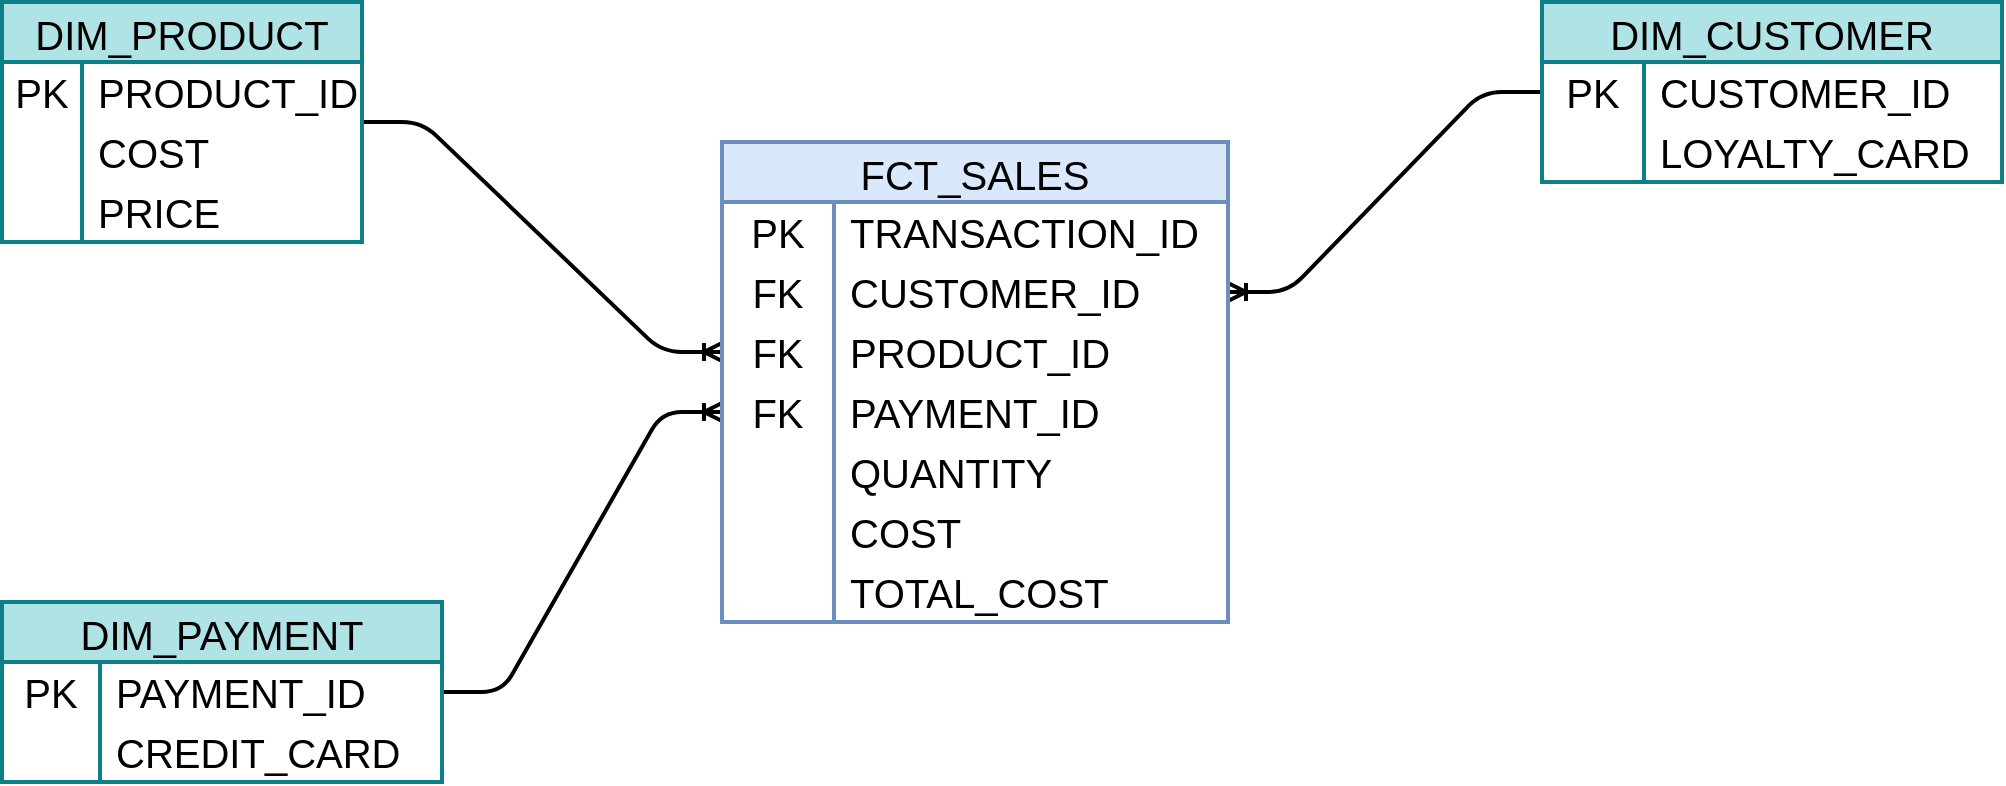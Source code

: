 <mxfile>
    <diagram id="CHzNSNOX3hQ3IKnL6ooe" name="logical_model">
        <mxGraphModel dx="1063" dy="668" grid="1" gridSize="10" guides="1" tooltips="1" connect="1" arrows="1" fold="1" page="1" pageScale="1" pageWidth="827" pageHeight="1169" math="0" shadow="0">
            <root>
                <mxCell id="0"/>
                <mxCell id="1" parent="0"/>
                <mxCell id="65" style="edgeStyle=entityRelationEdgeStyle;html=1;entryX=1;entryY=0.5;entryDx=0;entryDy=0;strokeWidth=2;endArrow=ERoneToMany;endFill=0;" edge="1" parent="1" source="11" target="45">
                    <mxGeometry relative="1" as="geometry"/>
                </mxCell>
                <mxCell id="11" value="DIM_CUSTOMER" style="shape=table;startSize=30;container=1;collapsible=0;childLayout=tableLayout;fixedRows=1;rowLines=0;fontStyle=0;strokeColor=#0e8088;fontSize=20;strokeWidth=2;fillColor=#b0e3e6;" vertex="1" parent="1">
                    <mxGeometry x="920" y="100" width="230" height="90" as="geometry"/>
                </mxCell>
                <mxCell id="12" value="" style="shape=tableRow;horizontal=0;startSize=0;swimlaneHead=0;swimlaneBody=0;top=0;left=0;bottom=0;right=0;collapsible=0;dropTarget=0;fillColor=none;points=[[0,0.5],[1,0.5]];portConstraint=eastwest;strokeColor=inherit;fontSize=20;strokeWidth=2;" vertex="1" parent="11">
                    <mxGeometry y="30" width="230" height="30" as="geometry"/>
                </mxCell>
                <mxCell id="13" value="PK" style="shape=partialRectangle;html=1;whiteSpace=wrap;connectable=0;fillColor=none;top=0;left=0;bottom=0;right=0;overflow=hidden;pointerEvents=1;strokeColor=inherit;fontSize=20;strokeWidth=2;" vertex="1" parent="12">
                    <mxGeometry width="51" height="30" as="geometry">
                        <mxRectangle width="51" height="30" as="alternateBounds"/>
                    </mxGeometry>
                </mxCell>
                <mxCell id="14" value="CUSTOMER_ID" style="shape=partialRectangle;html=1;whiteSpace=wrap;connectable=0;fillColor=none;top=0;left=0;bottom=0;right=0;align=left;spacingLeft=6;overflow=hidden;strokeColor=inherit;fontSize=20;strokeWidth=2;" vertex="1" parent="12">
                    <mxGeometry x="51" width="179" height="30" as="geometry">
                        <mxRectangle width="179" height="30" as="alternateBounds"/>
                    </mxGeometry>
                </mxCell>
                <mxCell id="18" value="" style="shape=tableRow;horizontal=0;startSize=0;swimlaneHead=0;swimlaneBody=0;top=0;left=0;bottom=0;right=0;collapsible=0;dropTarget=0;fillColor=none;points=[[0,0.5],[1,0.5]];portConstraint=eastwest;strokeColor=inherit;fontSize=20;strokeWidth=2;" vertex="1" parent="11">
                    <mxGeometry y="60" width="230" height="30" as="geometry"/>
                </mxCell>
                <mxCell id="19" value="" style="shape=partialRectangle;html=1;whiteSpace=wrap;connectable=0;fillColor=none;top=0;left=0;bottom=0;right=0;overflow=hidden;strokeColor=inherit;fontSize=20;strokeWidth=2;" vertex="1" parent="18">
                    <mxGeometry width="51" height="30" as="geometry">
                        <mxRectangle width="51" height="30" as="alternateBounds"/>
                    </mxGeometry>
                </mxCell>
                <mxCell id="20" value="LOYALTY_CARD" style="shape=partialRectangle;html=1;whiteSpace=wrap;connectable=0;fillColor=none;top=0;left=0;bottom=0;right=0;align=left;spacingLeft=6;overflow=hidden;strokeColor=inherit;fontSize=20;strokeWidth=2;" vertex="1" parent="18">
                    <mxGeometry x="51" width="179" height="30" as="geometry">
                        <mxRectangle width="179" height="30" as="alternateBounds"/>
                    </mxGeometry>
                </mxCell>
                <mxCell id="64" style="edgeStyle=entityRelationEdgeStyle;html=1;entryX=0;entryY=0.5;entryDx=0;entryDy=0;endArrow=ERoneToMany;endFill=0;strokeWidth=2;" edge="1" parent="1" source="21" target="48">
                    <mxGeometry relative="1" as="geometry"/>
                </mxCell>
                <mxCell id="21" value="DIM_PRODUCT" style="shape=table;startSize=30;container=1;collapsible=0;childLayout=tableLayout;fixedRows=1;rowLines=0;fontStyle=0;strokeColor=#0e8088;fontSize=20;strokeWidth=2;fillColor=#b0e3e6;" vertex="1" parent="1">
                    <mxGeometry x="150" y="100" width="180" height="120" as="geometry"/>
                </mxCell>
                <mxCell id="22" value="" style="shape=tableRow;horizontal=0;startSize=0;swimlaneHead=0;swimlaneBody=0;top=0;left=0;bottom=0;right=0;collapsible=0;dropTarget=0;fillColor=none;points=[[0,0.5],[1,0.5]];portConstraint=eastwest;strokeColor=inherit;fontSize=20;strokeWidth=2;" vertex="1" parent="21">
                    <mxGeometry y="30" width="180" height="30" as="geometry"/>
                </mxCell>
                <mxCell id="23" value="PK" style="shape=partialRectangle;html=1;whiteSpace=wrap;connectable=0;fillColor=none;top=0;left=0;bottom=0;right=0;overflow=hidden;pointerEvents=1;strokeColor=inherit;fontSize=20;strokeWidth=2;" vertex="1" parent="22">
                    <mxGeometry width="40" height="30" as="geometry">
                        <mxRectangle width="40" height="30" as="alternateBounds"/>
                    </mxGeometry>
                </mxCell>
                <mxCell id="24" value="PRODUCT_ID" style="shape=partialRectangle;html=1;whiteSpace=wrap;connectable=0;fillColor=none;top=0;left=0;bottom=0;right=0;align=left;spacingLeft=6;overflow=hidden;strokeColor=inherit;fontSize=20;strokeWidth=2;" vertex="1" parent="22">
                    <mxGeometry x="40" width="140" height="30" as="geometry">
                        <mxRectangle width="140" height="30" as="alternateBounds"/>
                    </mxGeometry>
                </mxCell>
                <mxCell id="25" value="" style="shape=tableRow;horizontal=0;startSize=0;swimlaneHead=0;swimlaneBody=0;top=0;left=0;bottom=0;right=0;collapsible=0;dropTarget=0;fillColor=none;points=[[0,0.5],[1,0.5]];portConstraint=eastwest;strokeColor=inherit;fontSize=20;strokeWidth=2;" vertex="1" parent="21">
                    <mxGeometry y="60" width="180" height="30" as="geometry"/>
                </mxCell>
                <mxCell id="26" value="" style="shape=partialRectangle;html=1;whiteSpace=wrap;connectable=0;fillColor=none;top=0;left=0;bottom=0;right=0;overflow=hidden;strokeColor=inherit;fontSize=20;strokeWidth=2;" vertex="1" parent="25">
                    <mxGeometry width="40" height="30" as="geometry">
                        <mxRectangle width="40" height="30" as="alternateBounds"/>
                    </mxGeometry>
                </mxCell>
                <mxCell id="27" value="COST" style="shape=partialRectangle;html=1;whiteSpace=wrap;connectable=0;fillColor=none;top=0;left=0;bottom=0;right=0;align=left;spacingLeft=6;overflow=hidden;strokeColor=inherit;fontSize=20;strokeWidth=2;" vertex="1" parent="25">
                    <mxGeometry x="40" width="140" height="30" as="geometry">
                        <mxRectangle width="140" height="30" as="alternateBounds"/>
                    </mxGeometry>
                </mxCell>
                <mxCell id="28" value="" style="shape=tableRow;horizontal=0;startSize=0;swimlaneHead=0;swimlaneBody=0;top=0;left=0;bottom=0;right=0;collapsible=0;dropTarget=0;fillColor=none;points=[[0,0.5],[1,0.5]];portConstraint=eastwest;strokeColor=inherit;fontSize=20;strokeWidth=2;" vertex="1" parent="21">
                    <mxGeometry y="90" width="180" height="30" as="geometry"/>
                </mxCell>
                <mxCell id="29" value="" style="shape=partialRectangle;html=1;whiteSpace=wrap;connectable=0;fillColor=none;top=0;left=0;bottom=0;right=0;overflow=hidden;strokeColor=inherit;fontSize=20;strokeWidth=2;" vertex="1" parent="28">
                    <mxGeometry width="40" height="30" as="geometry">
                        <mxRectangle width="40" height="30" as="alternateBounds"/>
                    </mxGeometry>
                </mxCell>
                <mxCell id="30" value="PRICE" style="shape=partialRectangle;html=1;whiteSpace=wrap;connectable=0;fillColor=none;top=0;left=0;bottom=0;right=0;align=left;spacingLeft=6;overflow=hidden;strokeColor=inherit;fontSize=20;strokeWidth=2;" vertex="1" parent="28">
                    <mxGeometry x="40" width="140" height="30" as="geometry">
                        <mxRectangle width="140" height="30" as="alternateBounds"/>
                    </mxGeometry>
                </mxCell>
                <mxCell id="63" style="edgeStyle=entityRelationEdgeStyle;html=1;entryX=0;entryY=0.5;entryDx=0;entryDy=0;endArrow=ERoneToMany;endFill=0;strokeWidth=2;elbow=vertical;fontSize=20;" edge="1" parent="1" source="31" target="51">
                    <mxGeometry relative="1" as="geometry"/>
                </mxCell>
                <mxCell id="31" value="DIM_PAYMENT" style="shape=table;startSize=30;container=1;collapsible=0;childLayout=tableLayout;fixedRows=1;rowLines=0;fontStyle=0;strokeColor=#0e8088;fontSize=20;strokeWidth=2;fillColor=#b0e3e6;" vertex="1" parent="1">
                    <mxGeometry x="150" y="400" width="220" height="90" as="geometry"/>
                </mxCell>
                <mxCell id="32" value="" style="shape=tableRow;horizontal=0;startSize=0;swimlaneHead=0;swimlaneBody=0;top=0;left=0;bottom=0;right=0;collapsible=0;dropTarget=0;fillColor=none;points=[[0,0.5],[1,0.5]];portConstraint=eastwest;strokeColor=inherit;fontSize=20;strokeWidth=2;" vertex="1" parent="31">
                    <mxGeometry y="30" width="220" height="30" as="geometry"/>
                </mxCell>
                <mxCell id="33" value="PK" style="shape=partialRectangle;html=1;whiteSpace=wrap;connectable=0;fillColor=none;top=0;left=0;bottom=0;right=0;overflow=hidden;pointerEvents=1;strokeColor=inherit;fontSize=20;strokeWidth=2;" vertex="1" parent="32">
                    <mxGeometry width="49" height="30" as="geometry">
                        <mxRectangle width="49" height="30" as="alternateBounds"/>
                    </mxGeometry>
                </mxCell>
                <mxCell id="34" value="PAYMENT_ID" style="shape=partialRectangle;html=1;whiteSpace=wrap;connectable=0;fillColor=none;top=0;left=0;bottom=0;right=0;align=left;spacingLeft=6;overflow=hidden;strokeColor=inherit;fontSize=20;strokeWidth=2;" vertex="1" parent="32">
                    <mxGeometry x="49" width="171" height="30" as="geometry">
                        <mxRectangle width="171" height="30" as="alternateBounds"/>
                    </mxGeometry>
                </mxCell>
                <mxCell id="35" value="" style="shape=tableRow;horizontal=0;startSize=0;swimlaneHead=0;swimlaneBody=0;top=0;left=0;bottom=0;right=0;collapsible=0;dropTarget=0;fillColor=none;points=[[0,0.5],[1,0.5]];portConstraint=eastwest;strokeColor=inherit;fontSize=20;strokeWidth=2;" vertex="1" parent="31">
                    <mxGeometry y="60" width="220" height="30" as="geometry"/>
                </mxCell>
                <mxCell id="36" value="" style="shape=partialRectangle;html=1;whiteSpace=wrap;connectable=0;fillColor=none;top=0;left=0;bottom=0;right=0;overflow=hidden;strokeColor=inherit;fontSize=20;strokeWidth=2;" vertex="1" parent="35">
                    <mxGeometry width="49" height="30" as="geometry">
                        <mxRectangle width="49" height="30" as="alternateBounds"/>
                    </mxGeometry>
                </mxCell>
                <mxCell id="37" value="CREDIT_CARD" style="shape=partialRectangle;html=1;whiteSpace=wrap;connectable=0;fillColor=none;top=0;left=0;bottom=0;right=0;align=left;spacingLeft=6;overflow=hidden;strokeColor=inherit;fontSize=20;strokeWidth=2;" vertex="1" parent="35">
                    <mxGeometry x="49" width="171" height="30" as="geometry">
                        <mxRectangle width="171" height="30" as="alternateBounds"/>
                    </mxGeometry>
                </mxCell>
                <mxCell id="41" value="FCT_SALES" style="shape=table;startSize=30;container=1;collapsible=0;childLayout=tableLayout;fixedRows=1;rowLines=0;fontStyle=0;strokeColor=#6c8ebf;fontSize=20;strokeWidth=2;fillColor=#dae8fc;" vertex="1" parent="1">
                    <mxGeometry x="510" y="170" width="253" height="240" as="geometry"/>
                </mxCell>
                <mxCell id="42" value="" style="shape=tableRow;horizontal=0;startSize=0;swimlaneHead=0;swimlaneBody=0;top=0;left=0;bottom=0;right=0;collapsible=0;dropTarget=0;fillColor=none;points=[[0,0.5],[1,0.5]];portConstraint=eastwest;strokeColor=inherit;fontSize=20;strokeWidth=2;" vertex="1" parent="41">
                    <mxGeometry y="30" width="253" height="30" as="geometry"/>
                </mxCell>
                <mxCell id="43" value="PK" style="shape=partialRectangle;html=1;whiteSpace=wrap;connectable=0;fillColor=none;top=0;left=0;bottom=0;right=0;overflow=hidden;pointerEvents=1;strokeColor=inherit;fontSize=20;strokeWidth=2;" vertex="1" parent="42">
                    <mxGeometry width="56" height="30" as="geometry">
                        <mxRectangle width="56" height="30" as="alternateBounds"/>
                    </mxGeometry>
                </mxCell>
                <mxCell id="44" value="TRANSACTION_ID" style="shape=partialRectangle;html=1;whiteSpace=wrap;connectable=0;fillColor=none;top=0;left=0;bottom=0;right=0;align=left;spacingLeft=6;overflow=hidden;strokeColor=inherit;fontSize=20;strokeWidth=2;" vertex="1" parent="42">
                    <mxGeometry x="56" width="197" height="30" as="geometry">
                        <mxRectangle width="197" height="30" as="alternateBounds"/>
                    </mxGeometry>
                </mxCell>
                <mxCell id="45" value="" style="shape=tableRow;horizontal=0;startSize=0;swimlaneHead=0;swimlaneBody=0;top=0;left=0;bottom=0;right=0;collapsible=0;dropTarget=0;fillColor=none;points=[[0,0.5],[1,0.5]];portConstraint=eastwest;strokeColor=inherit;fontSize=20;strokeWidth=2;" vertex="1" parent="41">
                    <mxGeometry y="60" width="253" height="30" as="geometry"/>
                </mxCell>
                <mxCell id="46" value="FK" style="shape=partialRectangle;html=1;whiteSpace=wrap;connectable=0;fillColor=none;top=0;left=0;bottom=0;right=0;overflow=hidden;strokeColor=inherit;fontSize=20;strokeWidth=2;" vertex="1" parent="45">
                    <mxGeometry width="56" height="30" as="geometry">
                        <mxRectangle width="56" height="30" as="alternateBounds"/>
                    </mxGeometry>
                </mxCell>
                <mxCell id="47" value="CUSTOMER_ID" style="shape=partialRectangle;html=1;whiteSpace=wrap;connectable=0;fillColor=none;top=0;left=0;bottom=0;right=0;align=left;spacingLeft=6;overflow=hidden;strokeColor=inherit;fontSize=20;strokeWidth=2;" vertex="1" parent="45">
                    <mxGeometry x="56" width="197" height="30" as="geometry">
                        <mxRectangle width="197" height="30" as="alternateBounds"/>
                    </mxGeometry>
                </mxCell>
                <mxCell id="48" value="" style="shape=tableRow;horizontal=0;startSize=0;swimlaneHead=0;swimlaneBody=0;top=0;left=0;bottom=0;right=0;collapsible=0;dropTarget=0;fillColor=none;points=[[0,0.5],[1,0.5]];portConstraint=eastwest;strokeColor=inherit;fontSize=20;strokeWidth=2;" vertex="1" parent="41">
                    <mxGeometry y="90" width="253" height="30" as="geometry"/>
                </mxCell>
                <mxCell id="49" value="FK" style="shape=partialRectangle;html=1;whiteSpace=wrap;connectable=0;fillColor=none;top=0;left=0;bottom=0;right=0;overflow=hidden;strokeColor=inherit;fontSize=20;strokeWidth=2;" vertex="1" parent="48">
                    <mxGeometry width="56" height="30" as="geometry">
                        <mxRectangle width="56" height="30" as="alternateBounds"/>
                    </mxGeometry>
                </mxCell>
                <mxCell id="50" value="PRODUCT_ID" style="shape=partialRectangle;html=1;whiteSpace=wrap;connectable=0;fillColor=none;top=0;left=0;bottom=0;right=0;align=left;spacingLeft=6;overflow=hidden;strokeColor=inherit;fontSize=20;strokeWidth=2;" vertex="1" parent="48">
                    <mxGeometry x="56" width="197" height="30" as="geometry">
                        <mxRectangle width="197" height="30" as="alternateBounds"/>
                    </mxGeometry>
                </mxCell>
                <mxCell id="51" value="" style="shape=tableRow;horizontal=0;startSize=0;swimlaneHead=0;swimlaneBody=0;top=0;left=0;bottom=0;right=0;collapsible=0;dropTarget=0;fillColor=none;points=[[0,0.5],[1,0.5]];portConstraint=eastwest;strokeColor=inherit;fontSize=20;strokeWidth=2;" vertex="1" parent="41">
                    <mxGeometry y="120" width="253" height="30" as="geometry"/>
                </mxCell>
                <mxCell id="52" value="FK" style="shape=partialRectangle;html=1;whiteSpace=wrap;connectable=0;fillColor=none;top=0;left=0;bottom=0;right=0;overflow=hidden;pointerEvents=1;strokeColor=inherit;fontSize=20;strokeWidth=2;" vertex="1" parent="51">
                    <mxGeometry width="56" height="30" as="geometry">
                        <mxRectangle width="56" height="30" as="alternateBounds"/>
                    </mxGeometry>
                </mxCell>
                <mxCell id="53" value="PAYMENT_ID" style="shape=partialRectangle;html=1;whiteSpace=wrap;connectable=0;fillColor=none;top=0;left=0;bottom=0;right=0;align=left;spacingLeft=6;overflow=hidden;strokeColor=inherit;fontSize=20;strokeWidth=2;" vertex="1" parent="51">
                    <mxGeometry x="56" width="197" height="30" as="geometry">
                        <mxRectangle width="197" height="30" as="alternateBounds"/>
                    </mxGeometry>
                </mxCell>
                <mxCell id="54" value="" style="shape=tableRow;horizontal=0;startSize=0;swimlaneHead=0;swimlaneBody=0;top=0;left=0;bottom=0;right=0;collapsible=0;dropTarget=0;fillColor=none;points=[[0,0.5],[1,0.5]];portConstraint=eastwest;strokeColor=inherit;fontSize=20;strokeWidth=2;" vertex="1" parent="41">
                    <mxGeometry y="150" width="253" height="30" as="geometry"/>
                </mxCell>
                <mxCell id="55" value="" style="shape=partialRectangle;html=1;whiteSpace=wrap;connectable=0;fillColor=none;top=0;left=0;bottom=0;right=0;overflow=hidden;pointerEvents=1;strokeColor=inherit;fontSize=20;strokeWidth=2;" vertex="1" parent="54">
                    <mxGeometry width="56" height="30" as="geometry">
                        <mxRectangle width="56" height="30" as="alternateBounds"/>
                    </mxGeometry>
                </mxCell>
                <mxCell id="56" value="QUANTITY" style="shape=partialRectangle;html=1;whiteSpace=wrap;connectable=0;fillColor=none;top=0;left=0;bottom=0;right=0;align=left;spacingLeft=6;overflow=hidden;strokeColor=inherit;fontSize=20;strokeWidth=2;" vertex="1" parent="54">
                    <mxGeometry x="56" width="197" height="30" as="geometry">
                        <mxRectangle width="197" height="30" as="alternateBounds"/>
                    </mxGeometry>
                </mxCell>
                <mxCell id="57" value="" style="shape=tableRow;horizontal=0;startSize=0;swimlaneHead=0;swimlaneBody=0;top=0;left=0;bottom=0;right=0;collapsible=0;dropTarget=0;fillColor=none;points=[[0,0.5],[1,0.5]];portConstraint=eastwest;strokeColor=inherit;fontSize=20;strokeWidth=2;" vertex="1" parent="41">
                    <mxGeometry y="180" width="253" height="30" as="geometry"/>
                </mxCell>
                <mxCell id="58" value="" style="shape=partialRectangle;html=1;whiteSpace=wrap;connectable=0;fillColor=none;top=0;left=0;bottom=0;right=0;overflow=hidden;pointerEvents=1;strokeColor=inherit;fontSize=20;strokeWidth=2;" vertex="1" parent="57">
                    <mxGeometry width="56" height="30" as="geometry">
                        <mxRectangle width="56" height="30" as="alternateBounds"/>
                    </mxGeometry>
                </mxCell>
                <mxCell id="59" value="COST" style="shape=partialRectangle;html=1;whiteSpace=wrap;connectable=0;fillColor=none;top=0;left=0;bottom=0;right=0;align=left;spacingLeft=6;overflow=hidden;strokeColor=inherit;fontSize=20;strokeWidth=2;" vertex="1" parent="57">
                    <mxGeometry x="56" width="197" height="30" as="geometry">
                        <mxRectangle width="197" height="30" as="alternateBounds"/>
                    </mxGeometry>
                </mxCell>
                <mxCell id="60" value="" style="shape=tableRow;horizontal=0;startSize=0;swimlaneHead=0;swimlaneBody=0;top=0;left=0;bottom=0;right=0;collapsible=0;dropTarget=0;fillColor=none;points=[[0,0.5],[1,0.5]];portConstraint=eastwest;strokeColor=inherit;fontSize=20;strokeWidth=2;" vertex="1" parent="41">
                    <mxGeometry y="210" width="253" height="30" as="geometry"/>
                </mxCell>
                <mxCell id="61" value="" style="shape=partialRectangle;html=1;whiteSpace=wrap;connectable=0;fillColor=none;top=0;left=0;bottom=0;right=0;overflow=hidden;pointerEvents=1;strokeColor=inherit;fontSize=20;strokeWidth=2;" vertex="1" parent="60">
                    <mxGeometry width="56" height="30" as="geometry">
                        <mxRectangle width="56" height="30" as="alternateBounds"/>
                    </mxGeometry>
                </mxCell>
                <mxCell id="62" value="&lt;span style=&quot;color: rgb(0, 0, 0);&quot;&gt;TOTAL_COST&lt;/span&gt;" style="shape=partialRectangle;html=1;whiteSpace=wrap;connectable=0;fillColor=none;top=0;left=0;bottom=0;right=0;align=left;spacingLeft=6;overflow=hidden;strokeColor=inherit;fontSize=20;strokeWidth=2;" vertex="1" parent="60">
                    <mxGeometry x="56" width="197" height="30" as="geometry">
                        <mxRectangle width="197" height="30" as="alternateBounds"/>
                    </mxGeometry>
                </mxCell>
            </root>
        </mxGraphModel>
    </diagram>
</mxfile>